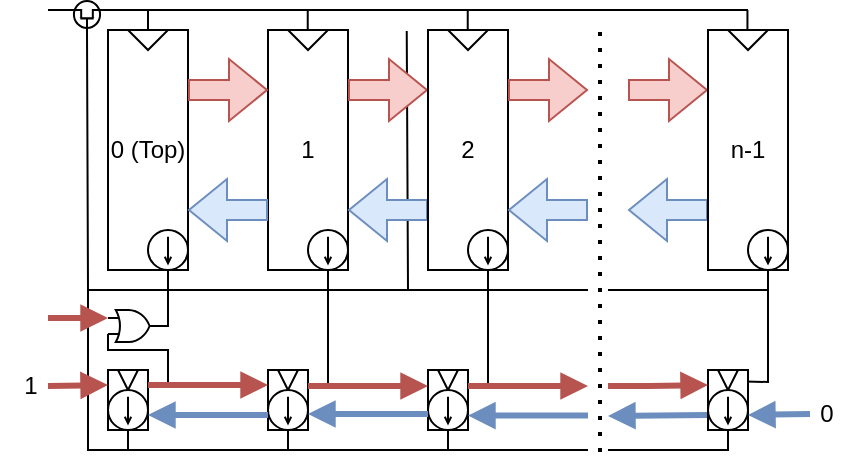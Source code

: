 <mxfile version="27.0.5">
  <diagram name="Page-1" id="yw7uzkfrFI3tsPfTm3u0">
    <mxGraphModel dx="698" dy="658" grid="1" gridSize="10" guides="1" tooltips="1" connect="1" arrows="1" fold="1" page="1" pageScale="1" pageWidth="850" pageHeight="1100" math="0" shadow="0">
      <root>
        <mxCell id="0" />
        <mxCell id="1" parent="0" />
        <mxCell id="SbQJvmoPVhkG7Eqfk1Kw-50" value="" style="endArrow=none;html=1;rounded=0;exitX=0.5;exitY=1;exitDx=0;exitDy=0;exitPerimeter=0;" parent="1" source="SbQJvmoPVhkG7Eqfk1Kw-49" edge="1">
          <mxGeometry width="50" height="50" relative="1" as="geometry">
            <mxPoint x="440" y="380" as="sourcePoint" />
            <mxPoint x="260" y="410" as="targetPoint" />
            <Array as="points">
              <mxPoint x="280" y="490" />
              <mxPoint x="260" y="490" />
            </Array>
          </mxGeometry>
        </mxCell>
        <mxCell id="SbQJvmoPVhkG7Eqfk1Kw-32" value="" style="endArrow=none;html=1;rounded=0;" parent="1" edge="1">
          <mxGeometry width="50" height="50" relative="1" as="geometry">
            <mxPoint x="300" y="410" as="sourcePoint" />
            <mxPoint x="420" y="410" as="targetPoint" />
            <Array as="points">
              <mxPoint x="340" y="410" />
            </Array>
          </mxGeometry>
        </mxCell>
        <mxCell id="SbQJvmoPVhkG7Eqfk1Kw-36" value="" style="endArrow=none;html=1;rounded=0;exitX=0;exitY=0.5;exitDx=0;exitDy=0;exitPerimeter=0;" parent="1" edge="1">
          <mxGeometry width="50" height="50" relative="1" as="geometry">
            <mxPoint x="419.37" y="280.5" as="sourcePoint" />
            <mxPoint x="510" y="410" as="targetPoint" />
            <Array as="points">
              <mxPoint x="420" y="410" />
            </Array>
          </mxGeometry>
        </mxCell>
        <mxCell id="SbQJvmoPVhkG7Eqfk1Kw-40" value="" style="endArrow=none;html=1;rounded=0;" parent="1" edge="1">
          <mxGeometry width="50" height="50" relative="1" as="geometry">
            <mxPoint x="520" y="410" as="sourcePoint" />
            <mxPoint x="600" y="410" as="targetPoint" />
            <Array as="points">
              <mxPoint x="560" y="410" />
            </Array>
          </mxGeometry>
        </mxCell>
        <mxCell id="SbQJvmoPVhkG7Eqfk1Kw-4" value="" style="endArrow=none;html=1;rounded=0;exitX=0.75;exitY=1;exitDx=0;exitDy=0;entryX=0.937;entryY=0.192;entryDx=0;entryDy=0;entryPerimeter=0;" parent="1" target="aNke-gL7oU3gdszmX9jL-92" edge="1">
          <mxGeometry width="50" height="50" relative="1" as="geometry">
            <mxPoint x="600" y="400" as="sourcePoint" />
            <mxPoint x="590" y="448" as="targetPoint" />
            <Array as="points">
              <mxPoint x="600" y="456" />
            </Array>
          </mxGeometry>
        </mxCell>
        <mxCell id="SbQJvmoPVhkG7Eqfk1Kw-16" value="" style="endArrow=none;html=1;rounded=0;exitX=0.5;exitY=1;exitDx=0;exitDy=0;exitPerimeter=0;" parent="1" edge="1">
          <mxGeometry width="50" height="50" relative="1" as="geometry">
            <mxPoint x="580" y="480" as="sourcePoint" />
            <mxPoint x="540" y="490" as="targetPoint" />
            <Array as="points">
              <mxPoint x="580" y="490" />
              <mxPoint x="520" y="490" />
            </Array>
          </mxGeometry>
        </mxCell>
        <mxCell id="SbQJvmoPVhkG7Eqfk1Kw-15" value="" style="endArrow=none;html=1;rounded=0;exitX=0.5;exitY=1;exitDx=0;exitDy=0;exitPerimeter=0;" parent="1" edge="1">
          <mxGeometry width="50" height="50" relative="1" as="geometry">
            <mxPoint x="440" y="480" as="sourcePoint" />
            <mxPoint x="360" y="490" as="targetPoint" />
            <Array as="points">
              <mxPoint x="440" y="490" />
              <mxPoint x="400" y="490" />
            </Array>
          </mxGeometry>
        </mxCell>
        <mxCell id="SbQJvmoPVhkG7Eqfk1Kw-14" value="" style="endArrow=none;html=1;rounded=0;exitX=0.5;exitY=1;exitDx=0;exitDy=0;exitPerimeter=0;" parent="1" source="SbQJvmoPVhkG7Eqfk1Kw-8" edge="1">
          <mxGeometry width="50" height="50" relative="1" as="geometry">
            <mxPoint x="350" y="420" as="sourcePoint" />
            <mxPoint x="280" y="490" as="targetPoint" />
            <Array as="points">
              <mxPoint x="360" y="490" />
              <mxPoint x="320" y="490" />
            </Array>
          </mxGeometry>
        </mxCell>
        <mxCell id="SbQJvmoPVhkG7Eqfk1Kw-3" value="" style="endArrow=none;html=1;rounded=0;exitX=0.75;exitY=1;exitDx=0;exitDy=0;entryX=1;entryY=0.25;entryDx=0;entryDy=0;" parent="1" target="aNke-gL7oU3gdszmX9jL-86" edge="1">
          <mxGeometry width="50" height="50" relative="1" as="geometry">
            <mxPoint x="460" y="400" as="sourcePoint" />
            <mxPoint x="450" y="448" as="targetPoint" />
            <Array as="points">
              <mxPoint x="460" y="458" />
            </Array>
          </mxGeometry>
        </mxCell>
        <mxCell id="aNke-gL7oU3gdszmX9jL-122" style="edgeStyle=orthogonalEdgeStyle;rounded=0;orthogonalLoop=1;jettySize=auto;html=1;endArrow=none;startFill=0;exitX=1;exitY=0.25;exitDx=0;exitDy=0;entryX=0;entryY=0.75;entryDx=0;entryDy=0;entryPerimeter=0;" parent="1" source="aNke-gL7oU3gdszmX9jL-39" target="aNke-gL7oU3gdszmX9jL-116" edge="1">
          <mxGeometry relative="1" as="geometry">
            <Array as="points">
              <mxPoint x="300" y="458" />
              <mxPoint x="300" y="440" />
              <mxPoint x="270" y="440" />
            </Array>
            <mxPoint x="290" y="460" as="sourcePoint" />
            <mxPoint x="260" y="440" as="targetPoint" />
          </mxGeometry>
        </mxCell>
        <mxCell id="aNke-gL7oU3gdszmX9jL-112" value="" style="endArrow=block;html=1;rounded=0;exitX=0;exitY=0.75;exitDx=0;exitDy=0;endFill=1;strokeWidth=3;fillColor=#dae8fc;strokeColor=#6c8ebf;" parent="1" source="aNke-gL7oU3gdszmX9jL-92" edge="1">
          <mxGeometry width="50" height="50" relative="1" as="geometry">
            <mxPoint x="600" y="472.93" as="sourcePoint" />
            <mxPoint x="520" y="473" as="targetPoint" />
          </mxGeometry>
        </mxCell>
        <mxCell id="aNke-gL7oU3gdszmX9jL-3" value="1" style="rounded=0;whiteSpace=wrap;html=1;" parent="1" vertex="1">
          <mxGeometry x="350" y="280" width="40" height="120" as="geometry" />
        </mxCell>
        <mxCell id="aNke-gL7oU3gdszmX9jL-9" value="" style="shape=flexArrow;endArrow=classic;html=1;rounded=0;entryX=1;entryY=0.75;entryDx=0;entryDy=0;exitX=0;exitY=0.75;exitDx=0;exitDy=0;fillColor=#dae8fc;strokeColor=#6c8ebf;" parent="1" source="aNke-gL7oU3gdszmX9jL-12" target="aNke-gL7oU3gdszmX9jL-3" edge="1">
          <mxGeometry width="50" height="50" relative="1" as="geometry">
            <mxPoint x="240" y="328" as="sourcePoint" />
            <mxPoint x="278" y="329" as="targetPoint" />
          </mxGeometry>
        </mxCell>
        <mxCell id="aNke-gL7oU3gdszmX9jL-12" value="" style="rounded=0;whiteSpace=wrap;html=1;" parent="1" vertex="1">
          <mxGeometry x="430" y="280" width="40" height="120" as="geometry" />
        </mxCell>
        <mxCell id="aNke-gL7oU3gdszmX9jL-13" value="" style="shape=flexArrow;endArrow=classic;html=1;rounded=0;entryX=0;entryY=0.25;entryDx=0;entryDy=0;fillColor=#f8cecc;strokeColor=#b85450;" parent="1" target="aNke-gL7oU3gdszmX9jL-12" edge="1">
          <mxGeometry width="50" height="50" relative="1" as="geometry">
            <mxPoint x="390" y="310" as="sourcePoint" />
            <mxPoint x="278" y="321" as="targetPoint" />
          </mxGeometry>
        </mxCell>
        <mxCell id="aNke-gL7oU3gdszmX9jL-16" value="&lt;span style=&quot;background-color: transparent; color: light-dark(rgb(0, 0, 0), rgb(255, 255, 255));&quot;&gt;0 (Top)&lt;/span&gt;" style="rounded=0;whiteSpace=wrap;html=1;" parent="1" vertex="1">
          <mxGeometry x="270" y="280" width="40" height="120" as="geometry" />
        </mxCell>
        <mxCell id="aNke-gL7oU3gdszmX9jL-17" value="" style="shape=flexArrow;endArrow=classic;html=1;rounded=0;entryX=1;entryY=0.75;entryDx=0;entryDy=0;exitX=0;exitY=0.75;exitDx=0;exitDy=0;fillColor=#dae8fc;strokeColor=#6c8ebf;" parent="1" target="aNke-gL7oU3gdszmX9jL-16" edge="1">
          <mxGeometry width="50" height="50" relative="1" as="geometry">
            <mxPoint x="350" y="370" as="sourcePoint" />
            <mxPoint x="198" y="329" as="targetPoint" />
          </mxGeometry>
        </mxCell>
        <mxCell id="aNke-gL7oU3gdszmX9jL-20" value="" style="shape=flexArrow;endArrow=classic;html=1;rounded=0;entryX=0;entryY=0.25;entryDx=0;entryDy=0;fillColor=#f8cecc;strokeColor=#b85450;" parent="1" edge="1">
          <mxGeometry width="50" height="50" relative="1" as="geometry">
            <mxPoint x="310" y="310" as="sourcePoint" />
            <mxPoint x="350" y="310" as="targetPoint" />
          </mxGeometry>
        </mxCell>
        <mxCell id="aNke-gL7oU3gdszmX9jL-26" value="2" style="rounded=0;whiteSpace=wrap;html=1;" parent="1" vertex="1">
          <mxGeometry x="430" y="280" width="40" height="120" as="geometry" />
        </mxCell>
        <mxCell id="aNke-gL7oU3gdszmX9jL-27" value="" style="shape=flexArrow;endArrow=classic;html=1;rounded=0;entryX=1;entryY=0.75;entryDx=0;entryDy=0;exitX=0;exitY=0.75;exitDx=0;exitDy=0;fillColor=#dae8fc;strokeColor=#6c8ebf;" parent="1" target="aNke-gL7oU3gdszmX9jL-26" edge="1">
          <mxGeometry width="50" height="50" relative="1" as="geometry">
            <mxPoint x="510" y="370" as="sourcePoint" />
            <mxPoint x="358" y="329" as="targetPoint" />
          </mxGeometry>
        </mxCell>
        <mxCell id="aNke-gL7oU3gdszmX9jL-30" value="" style="shape=flexArrow;endArrow=classic;html=1;rounded=0;entryX=0;entryY=0.25;entryDx=0;entryDy=0;fillColor=#f8cecc;strokeColor=#b85450;" parent="1" edge="1">
          <mxGeometry width="50" height="50" relative="1" as="geometry">
            <mxPoint x="470" y="310" as="sourcePoint" />
            <mxPoint x="510" y="310" as="targetPoint" />
          </mxGeometry>
        </mxCell>
        <mxCell id="aNke-gL7oU3gdszmX9jL-32" value="" style="endArrow=none;html=1;rounded=0;entryX=0.25;entryY=0;entryDx=0;entryDy=0;exitX=0.75;exitY=0;exitDx=0;exitDy=0;" parent="1" source="aNke-gL7oU3gdszmX9jL-16" target="aNke-gL7oU3gdszmX9jL-16" edge="1">
          <mxGeometry width="50" height="50" relative="1" as="geometry">
            <mxPoint x="360" y="450" as="sourcePoint" />
            <mxPoint x="410" y="400" as="targetPoint" />
            <Array as="points">
              <mxPoint x="290" y="290" />
            </Array>
          </mxGeometry>
        </mxCell>
        <mxCell id="aNke-gL7oU3gdszmX9jL-34" value="" style="endArrow=none;html=1;rounded=0;entryX=0.25;entryY=0;entryDx=0;entryDy=0;exitX=0.75;exitY=0;exitDx=0;exitDy=0;" parent="1" edge="1">
          <mxGeometry width="50" height="50" relative="1" as="geometry">
            <mxPoint x="380" y="280" as="sourcePoint" />
            <mxPoint x="360" y="280" as="targetPoint" />
            <Array as="points">
              <mxPoint x="370" y="290" />
            </Array>
          </mxGeometry>
        </mxCell>
        <mxCell id="aNke-gL7oU3gdszmX9jL-35" value="" style="endArrow=none;html=1;rounded=0;entryX=0.25;entryY=0;entryDx=0;entryDy=0;exitX=0.75;exitY=0;exitDx=0;exitDy=0;" parent="1" edge="1">
          <mxGeometry width="50" height="50" relative="1" as="geometry">
            <mxPoint x="460" y="280" as="sourcePoint" />
            <mxPoint x="440" y="280" as="targetPoint" />
            <Array as="points">
              <mxPoint x="450" y="290" />
            </Array>
          </mxGeometry>
        </mxCell>
        <mxCell id="aNke-gL7oU3gdszmX9jL-47" value="" style="group" parent="1" vertex="1" connectable="0">
          <mxGeometry x="270" y="450" width="20" height="30" as="geometry" />
        </mxCell>
        <mxCell id="aNke-gL7oU3gdszmX9jL-39" value="" style="rounded=0;whiteSpace=wrap;html=1;" parent="aNke-gL7oU3gdszmX9jL-47" vertex="1">
          <mxGeometry width="20" height="30" as="geometry" />
        </mxCell>
        <mxCell id="aNke-gL7oU3gdszmX9jL-40" value="" style="endArrow=none;html=1;rounded=0;entryX=0.25;entryY=0;entryDx=0;entryDy=0;exitX=0.75;exitY=0;exitDx=0;exitDy=0;" parent="aNke-gL7oU3gdszmX9jL-47" edge="1">
          <mxGeometry width="50" height="50" relative="1" as="geometry">
            <mxPoint x="15" as="sourcePoint" />
            <mxPoint x="5" as="targetPoint" />
            <Array as="points">
              <mxPoint x="10" y="10" />
            </Array>
          </mxGeometry>
        </mxCell>
        <mxCell id="SbQJvmoPVhkG7Eqfk1Kw-49" value="" style="pointerEvents=1;verticalLabelPosition=bottom;shadow=0;dashed=0;align=center;html=1;verticalAlign=top;shape=mxgraph.electrical.signal_sources.source;aspect=fixed;points=[[0.5,0,0],[1,0.5,0],[0.5,1,0],[0,0.5,0]];elSignalType=dc2;" parent="aNke-gL7oU3gdszmX9jL-47" vertex="1">
          <mxGeometry y="10" width="20" height="20" as="geometry" />
        </mxCell>
        <mxCell id="aNke-gL7oU3gdszmX9jL-57" value="" style="shape=flexArrow;endArrow=classic;html=1;rounded=0;entryX=1;entryY=0.75;entryDx=0;entryDy=0;exitX=0;exitY=0.75;exitDx=0;exitDy=0;fillColor=#dae8fc;strokeColor=#6c8ebf;" parent="1" source="aNke-gL7oU3gdszmX9jL-59" edge="1">
          <mxGeometry width="50" height="50" relative="1" as="geometry">
            <mxPoint x="380" y="328" as="sourcePoint" />
            <mxPoint x="530" y="370" as="targetPoint" />
          </mxGeometry>
        </mxCell>
        <mxCell id="aNke-gL7oU3gdszmX9jL-59" value="" style="rounded=0;whiteSpace=wrap;html=1;" parent="1" vertex="1">
          <mxGeometry x="570" y="280" width="40" height="120" as="geometry" />
        </mxCell>
        <mxCell id="aNke-gL7oU3gdszmX9jL-60" value="" style="shape=flexArrow;endArrow=classic;html=1;rounded=0;entryX=0;entryY=0.25;entryDx=0;entryDy=0;fillColor=#f8cecc;strokeColor=#b85450;" parent="1" target="aNke-gL7oU3gdszmX9jL-59" edge="1">
          <mxGeometry width="50" height="50" relative="1" as="geometry">
            <mxPoint x="530" y="310" as="sourcePoint" />
            <mxPoint x="418" y="321" as="targetPoint" />
          </mxGeometry>
        </mxCell>
        <mxCell id="aNke-gL7oU3gdszmX9jL-62" value="n-1" style="rounded=0;whiteSpace=wrap;html=1;" parent="1" vertex="1">
          <mxGeometry x="570" y="280" width="40" height="120" as="geometry" />
        </mxCell>
        <mxCell id="aNke-gL7oU3gdszmX9jL-67" value="" style="endArrow=none;html=1;rounded=0;entryX=0.25;entryY=0;entryDx=0;entryDy=0;exitX=0.75;exitY=0;exitDx=0;exitDy=0;" parent="1" edge="1">
          <mxGeometry width="50" height="50" relative="1" as="geometry">
            <mxPoint x="600" y="280" as="sourcePoint" />
            <mxPoint x="580" y="280" as="targetPoint" />
            <Array as="points">
              <mxPoint x="590" y="290" />
            </Array>
          </mxGeometry>
        </mxCell>
        <mxCell id="aNke-gL7oU3gdszmX9jL-79" value="" style="group" parent="1" vertex="1" connectable="0">
          <mxGeometry x="350" y="450" width="20" height="30" as="geometry" />
        </mxCell>
        <mxCell id="aNke-gL7oU3gdszmX9jL-80" value="" style="rounded=0;whiteSpace=wrap;html=1;" parent="aNke-gL7oU3gdszmX9jL-79" vertex="1">
          <mxGeometry width="20" height="30" as="geometry" />
        </mxCell>
        <mxCell id="aNke-gL7oU3gdszmX9jL-81" value="" style="endArrow=none;html=1;rounded=0;entryX=0.25;entryY=0;entryDx=0;entryDy=0;exitX=0.75;exitY=0;exitDx=0;exitDy=0;" parent="aNke-gL7oU3gdszmX9jL-79" edge="1">
          <mxGeometry width="50" height="50" relative="1" as="geometry">
            <mxPoint x="15" as="sourcePoint" />
            <mxPoint x="5" as="targetPoint" />
            <Array as="points">
              <mxPoint x="10" y="10" />
            </Array>
          </mxGeometry>
        </mxCell>
        <mxCell id="SbQJvmoPVhkG7Eqfk1Kw-8" value="" style="pointerEvents=1;verticalLabelPosition=bottom;shadow=0;dashed=0;align=center;html=1;verticalAlign=top;shape=mxgraph.electrical.signal_sources.source;aspect=fixed;points=[[0.5,0,0],[1,0.5,0],[0.5,1,0],[0,0.5,0]];elSignalType=dc2;" parent="aNke-gL7oU3gdszmX9jL-79" vertex="1">
          <mxGeometry y="10" width="20" height="20" as="geometry" />
        </mxCell>
        <mxCell id="aNke-gL7oU3gdszmX9jL-82" value="" style="endArrow=none;html=1;rounded=0;exitX=0.75;exitY=1;exitDx=0;exitDy=0;entryX=1;entryY=0.25;entryDx=0;entryDy=0;" parent="1" source="aNke-gL7oU3gdszmX9jL-3" target="aNke-gL7oU3gdszmX9jL-80" edge="1">
          <mxGeometry width="50" height="50" relative="1" as="geometry">
            <mxPoint x="390" y="383" as="sourcePoint" />
            <mxPoint x="390" y="450" as="targetPoint" />
            <Array as="points">
              <mxPoint x="380" y="458" />
            </Array>
          </mxGeometry>
        </mxCell>
        <mxCell id="aNke-gL7oU3gdszmX9jL-85" value="" style="group" parent="1" vertex="1" connectable="0">
          <mxGeometry x="430" y="450" width="20" height="30" as="geometry" />
        </mxCell>
        <mxCell id="aNke-gL7oU3gdszmX9jL-86" value="" style="rounded=0;whiteSpace=wrap;html=1;" parent="aNke-gL7oU3gdszmX9jL-85" vertex="1">
          <mxGeometry width="20" height="30" as="geometry" />
        </mxCell>
        <mxCell id="aNke-gL7oU3gdszmX9jL-87" value="" style="endArrow=none;html=1;rounded=0;entryX=0.25;entryY=0;entryDx=0;entryDy=0;exitX=0.75;exitY=0;exitDx=0;exitDy=0;" parent="aNke-gL7oU3gdszmX9jL-85" edge="1">
          <mxGeometry width="50" height="50" relative="1" as="geometry">
            <mxPoint x="15" as="sourcePoint" />
            <mxPoint x="5" as="targetPoint" />
            <Array as="points">
              <mxPoint x="10" y="10" />
            </Array>
          </mxGeometry>
        </mxCell>
        <mxCell id="SbQJvmoPVhkG7Eqfk1Kw-12" value="" style="pointerEvents=1;verticalLabelPosition=bottom;shadow=0;dashed=0;align=center;html=1;verticalAlign=top;shape=mxgraph.electrical.signal_sources.source;aspect=fixed;points=[[0.5,0,0],[1,0.5,0],[0.5,1,0],[0,0.5,0]];elSignalType=dc2;" parent="aNke-gL7oU3gdszmX9jL-85" vertex="1">
          <mxGeometry y="10" width="20" height="20" as="geometry" />
        </mxCell>
        <mxCell id="aNke-gL7oU3gdszmX9jL-91" value="" style="group" parent="1" vertex="1" connectable="0">
          <mxGeometry x="570" y="450" width="20" height="30" as="geometry" />
        </mxCell>
        <mxCell id="aNke-gL7oU3gdszmX9jL-92" value="" style="rounded=0;whiteSpace=wrap;html=1;" parent="aNke-gL7oU3gdszmX9jL-91" vertex="1">
          <mxGeometry width="20" height="30" as="geometry" />
        </mxCell>
        <mxCell id="aNke-gL7oU3gdszmX9jL-93" value="" style="endArrow=none;html=1;rounded=0;entryX=0.25;entryY=0;entryDx=0;entryDy=0;exitX=0.75;exitY=0;exitDx=0;exitDy=0;" parent="aNke-gL7oU3gdszmX9jL-91" edge="1">
          <mxGeometry width="50" height="50" relative="1" as="geometry">
            <mxPoint x="15" as="sourcePoint" />
            <mxPoint x="5" as="targetPoint" />
            <Array as="points">
              <mxPoint x="10" y="10" />
            </Array>
          </mxGeometry>
        </mxCell>
        <mxCell id="SbQJvmoPVhkG7Eqfk1Kw-13" value="" style="pointerEvents=1;verticalLabelPosition=bottom;shadow=0;dashed=0;align=center;html=1;verticalAlign=top;shape=mxgraph.electrical.signal_sources.source;aspect=fixed;points=[[0.5,0,0],[1,0.5,0],[0.5,1,0],[0,0.5,0]];elSignalType=dc2;" parent="aNke-gL7oU3gdszmX9jL-91" vertex="1">
          <mxGeometry y="10" width="20" height="20" as="geometry" />
        </mxCell>
        <mxCell id="aNke-gL7oU3gdszmX9jL-98" value="" style="endArrow=none;dashed=1;html=1;dashPattern=1 3;strokeWidth=2;rounded=0;" parent="1" edge="1">
          <mxGeometry width="50" height="50" relative="1" as="geometry">
            <mxPoint x="516" y="491" as="sourcePoint" />
            <mxPoint x="516" y="276" as="targetPoint" />
          </mxGeometry>
        </mxCell>
        <mxCell id="aNke-gL7oU3gdszmX9jL-101" value="0" style="text;html=1;align=center;verticalAlign=middle;resizable=0;points=[];autosize=1;strokeColor=none;fillColor=none;" parent="1" vertex="1">
          <mxGeometry x="614" y="457" width="30" height="30" as="geometry" />
        </mxCell>
        <mxCell id="aNke-gL7oU3gdszmX9jL-102" value="" style="endArrow=block;html=1;rounded=0;exitX=1;exitY=0.25;exitDx=0;exitDy=0;entryX=0;entryY=0.25;entryDx=0;entryDy=0;endFill=1;strokeWidth=3;fillColor=#f8cecc;strokeColor=#b85450;" parent="1" source="aNke-gL7oU3gdszmX9jL-39" target="aNke-gL7oU3gdszmX9jL-80" edge="1">
          <mxGeometry width="50" height="50" relative="1" as="geometry">
            <mxPoint x="490" y="270" as="sourcePoint" />
            <mxPoint x="540" y="220" as="targetPoint" />
            <Array as="points" />
          </mxGeometry>
        </mxCell>
        <mxCell id="aNke-gL7oU3gdszmX9jL-103" value="" style="endArrow=block;html=1;rounded=0;exitX=1;exitY=0.25;exitDx=0;exitDy=0;entryX=0;entryY=0.25;entryDx=0;entryDy=0;endFill=1;strokeWidth=3;fillColor=#f8cecc;strokeColor=#b85450;" parent="1" edge="1">
          <mxGeometry width="50" height="50" relative="1" as="geometry">
            <mxPoint x="370" y="458" as="sourcePoint" />
            <mxPoint x="430" y="458" as="targetPoint" />
          </mxGeometry>
        </mxCell>
        <mxCell id="aNke-gL7oU3gdszmX9jL-104" value="" style="endArrow=block;html=1;rounded=0;exitX=1;exitY=0.25;exitDx=0;exitDy=0;entryX=0;entryY=0.25;entryDx=0;entryDy=0;endFill=1;strokeWidth=3;fillColor=#f8cecc;strokeColor=#b85450;" parent="1" edge="1">
          <mxGeometry width="50" height="50" relative="1" as="geometry">
            <mxPoint x="450" y="458" as="sourcePoint" />
            <mxPoint x="510" y="458" as="targetPoint" />
          </mxGeometry>
        </mxCell>
        <mxCell id="aNke-gL7oU3gdszmX9jL-107" value="" style="endArrow=block;html=1;rounded=0;entryX=0;entryY=0.25;entryDx=0;entryDy=0;endFill=1;strokeWidth=3;fillColor=#f8cecc;strokeColor=#b85450;" parent="1" target="aNke-gL7oU3gdszmX9jL-92" edge="1">
          <mxGeometry width="50" height="50" relative="1" as="geometry">
            <mxPoint x="520" y="458" as="sourcePoint" />
            <mxPoint x="600" y="458" as="targetPoint" />
            <Array as="points">
              <mxPoint x="540" y="458" />
            </Array>
          </mxGeometry>
        </mxCell>
        <mxCell id="aNke-gL7oU3gdszmX9jL-108" value="" style="endArrow=block;html=1;rounded=0;exitX=0;exitY=0.75;exitDx=0;exitDy=0;entryX=1;entryY=0.75;entryDx=0;entryDy=0;endFill=1;strokeWidth=3;fillColor=#dae8fc;strokeColor=#6c8ebf;" parent="1" source="aNke-gL7oU3gdszmX9jL-80" target="aNke-gL7oU3gdszmX9jL-39" edge="1">
          <mxGeometry width="50" height="50" relative="1" as="geometry">
            <mxPoint x="300" y="467" as="sourcePoint" />
            <mxPoint x="360" y="467" as="targetPoint" />
          </mxGeometry>
        </mxCell>
        <mxCell id="aNke-gL7oU3gdszmX9jL-109" value="" style="endArrow=block;html=1;rounded=0;exitX=0;exitY=0.75;exitDx=0;exitDy=0;entryX=1;entryY=0.75;entryDx=0;entryDy=0;endFill=1;strokeWidth=3;fillColor=#dae8fc;strokeColor=#6c8ebf;" parent="1" edge="1">
          <mxGeometry width="50" height="50" relative="1" as="geometry">
            <mxPoint x="430" y="472" as="sourcePoint" />
            <mxPoint x="370" y="472" as="targetPoint" />
          </mxGeometry>
        </mxCell>
        <mxCell id="aNke-gL7oU3gdszmX9jL-110" value="" style="endArrow=block;html=1;rounded=0;exitX=0;exitY=0.75;exitDx=0;exitDy=0;entryX=1;entryY=0.75;entryDx=0;entryDy=0;endFill=1;strokeWidth=3;fillColor=#dae8fc;strokeColor=#6c8ebf;" parent="1" edge="1">
          <mxGeometry width="50" height="50" relative="1" as="geometry">
            <mxPoint x="510" y="472.8" as="sourcePoint" />
            <mxPoint x="450" y="472.8" as="targetPoint" />
          </mxGeometry>
        </mxCell>
        <mxCell id="aNke-gL7oU3gdszmX9jL-113" value="" style="endArrow=block;html=1;rounded=0;endFill=1;strokeWidth=3;fillColor=#dae8fc;strokeColor=#6c8ebf;entryX=1;entryY=0.75;entryDx=0;entryDy=0;" parent="1" target="aNke-gL7oU3gdszmX9jL-92" edge="1">
          <mxGeometry width="50" height="50" relative="1" as="geometry">
            <mxPoint x="621" y="472" as="sourcePoint" />
            <mxPoint x="590" y="472.93" as="targetPoint" />
          </mxGeometry>
        </mxCell>
        <mxCell id="aNke-gL7oU3gdszmX9jL-114" value="" style="endArrow=block;html=1;rounded=0;entryX=0;entryY=0.25;entryDx=0;entryDy=0;endFill=1;strokeWidth=3;fillColor=#f8cecc;strokeColor=#b85450;" parent="1" target="aNke-gL7oU3gdszmX9jL-39" edge="1">
          <mxGeometry width="50" height="50" relative="1" as="geometry">
            <mxPoint x="240" y="458" as="sourcePoint" />
            <mxPoint x="270" y="458" as="targetPoint" />
          </mxGeometry>
        </mxCell>
        <mxCell id="aNke-gL7oU3gdszmX9jL-116" value="" style="verticalLabelPosition=bottom;shadow=0;dashed=0;align=center;html=1;verticalAlign=top;shape=mxgraph.electrical.logic_gates.logic_gate;operation=or;" parent="1" vertex="1">
          <mxGeometry x="270" y="420" width="26" height="16" as="geometry" />
        </mxCell>
        <mxCell id="SbQJvmoPVhkG7Eqfk1Kw-1" value="" style="endArrow=block;html=1;rounded=0;entryX=0;entryY=0.25;entryDx=0;entryDy=0;endFill=1;strokeWidth=3;fillColor=#f8cecc;strokeColor=#b85450;entryPerimeter=0;" parent="1" target="aNke-gL7oU3gdszmX9jL-116" edge="1">
          <mxGeometry width="50" height="50" relative="1" as="geometry">
            <mxPoint x="240" y="424" as="sourcePoint" />
            <mxPoint x="264" y="410" as="targetPoint" />
          </mxGeometry>
        </mxCell>
        <mxCell id="SbQJvmoPVhkG7Eqfk1Kw-2" value="" style="endArrow=none;html=1;rounded=0;entryX=0.75;entryY=1;entryDx=0;entryDy=0;exitX=1;exitY=0.5;exitDx=0;exitDy=0;exitPerimeter=0;" parent="1" source="aNke-gL7oU3gdszmX9jL-116" target="aNke-gL7oU3gdszmX9jL-16" edge="1">
          <mxGeometry width="50" height="50" relative="1" as="geometry">
            <mxPoint x="300" y="420" as="sourcePoint" />
            <mxPoint x="380" y="360" as="targetPoint" />
            <Array as="points">
              <mxPoint x="300" y="428" />
            </Array>
          </mxGeometry>
        </mxCell>
        <mxCell id="SbQJvmoPVhkG7Eqfk1Kw-5" value="1" style="text;html=1;align=center;verticalAlign=middle;resizable=0;points=[];autosize=1;strokeColor=none;fillColor=none;" parent="1" vertex="1">
          <mxGeometry x="216" y="443" width="30" height="30" as="geometry" />
        </mxCell>
        <mxCell id="SbQJvmoPVhkG7Eqfk1Kw-9" value="" style="pointerEvents=1;verticalLabelPosition=bottom;shadow=0;dashed=0;align=center;html=1;verticalAlign=top;shape=mxgraph.electrical.signal_sources.source;aspect=fixed;points=[[0.5,0,0],[1,0.5,0],[0.5,1,0],[0,0.5,0]];elSignalType=dc2;" parent="1" vertex="1">
          <mxGeometry x="370" y="380" width="20" height="20" as="geometry" />
        </mxCell>
        <mxCell id="SbQJvmoPVhkG7Eqfk1Kw-10" value="" style="pointerEvents=1;verticalLabelPosition=bottom;shadow=0;dashed=0;align=center;html=1;verticalAlign=top;shape=mxgraph.electrical.signal_sources.source;aspect=fixed;points=[[0.5,0,0],[1,0.5,0],[0.5,1,0],[0,0.5,0]];elSignalType=dc2;" parent="1" vertex="1">
          <mxGeometry x="450" y="380" width="20" height="20" as="geometry" />
        </mxCell>
        <mxCell id="SbQJvmoPVhkG7Eqfk1Kw-11" value="" style="pointerEvents=1;verticalLabelPosition=bottom;shadow=0;dashed=0;align=center;html=1;verticalAlign=top;shape=mxgraph.electrical.signal_sources.source;aspect=fixed;points=[[0.5,0,0],[1,0.5,0],[0.5,1,0],[0,0.5,0]];elSignalType=dc2;" parent="1" vertex="1">
          <mxGeometry x="590" y="380" width="20" height="20" as="geometry" />
        </mxCell>
        <mxCell id="SbQJvmoPVhkG7Eqfk1Kw-17" value="" style="pointerEvents=1;verticalLabelPosition=bottom;shadow=0;dashed=0;align=center;html=1;verticalAlign=top;shape=mxgraph.electrical.signal_sources.source;aspect=fixed;points=[[0.5,0,0],[1,0.5,0],[0.5,1,0],[0,0.5,0]];elSignalType=dc2;" parent="1" vertex="1">
          <mxGeometry x="290" y="380" width="20" height="20" as="geometry" />
        </mxCell>
        <mxCell id="SbQJvmoPVhkG7Eqfk1Kw-22" value="" style="verticalLabelPosition=bottom;shadow=0;dashed=0;align=center;html=1;verticalAlign=top;shape=mxgraph.electrical.mosfets1.mosfet_n_no_bulk;rotation=-90;" parent="1" vertex="1">
          <mxGeometry x="252" y="265" width="15" height="16" as="geometry" />
        </mxCell>
        <mxCell id="SbQJvmoPVhkG7Eqfk1Kw-23" value="" style="endArrow=none;html=1;rounded=0;exitX=0.7;exitY=1;exitDx=0;exitDy=0;exitPerimeter=0;" parent="1" source="SbQJvmoPVhkG7Eqfk1Kw-22" edge="1">
          <mxGeometry width="50" height="50" relative="1" as="geometry">
            <mxPoint x="360" y="330" as="sourcePoint" />
            <mxPoint x="330" y="270" as="targetPoint" />
          </mxGeometry>
        </mxCell>
        <mxCell id="SbQJvmoPVhkG7Eqfk1Kw-24" value="" style="endArrow=none;html=1;rounded=0;exitX=0.5;exitY=0;exitDx=0;exitDy=0;" parent="1" source="aNke-gL7oU3gdszmX9jL-16" edge="1">
          <mxGeometry width="50" height="50" relative="1" as="geometry">
            <mxPoint x="360" y="330" as="sourcePoint" />
            <mxPoint x="290" y="270" as="targetPoint" />
          </mxGeometry>
        </mxCell>
        <mxCell id="SbQJvmoPVhkG7Eqfk1Kw-28" value="" style="endArrow=none;html=1;rounded=0;exitX=0;exitY=0.5;exitDx=0;exitDy=0;exitPerimeter=0;" parent="1" source="SbQJvmoPVhkG7Eqfk1Kw-22" edge="1">
          <mxGeometry width="50" height="50" relative="1" as="geometry">
            <mxPoint x="360" y="330" as="sourcePoint" />
            <mxPoint x="300" y="410" as="targetPoint" />
            <Array as="points">
              <mxPoint x="260" y="410" />
            </Array>
          </mxGeometry>
        </mxCell>
        <mxCell id="SbQJvmoPVhkG7Eqfk1Kw-29" value="" style="endArrow=none;html=1;rounded=0;entryX=0.7;entryY=0;entryDx=0;entryDy=0;entryPerimeter=0;" parent="1" target="SbQJvmoPVhkG7Eqfk1Kw-22" edge="1">
          <mxGeometry width="50" height="50" relative="1" as="geometry">
            <mxPoint x="240" y="270" as="sourcePoint" />
            <mxPoint x="360" y="330" as="targetPoint" />
          </mxGeometry>
        </mxCell>
        <mxCell id="SbQJvmoPVhkG7Eqfk1Kw-31" value="" style="endArrow=none;html=1;rounded=0;exitX=0.5;exitY=0;exitDx=0;exitDy=0;" parent="1" edge="1">
          <mxGeometry width="50" height="50" relative="1" as="geometry">
            <mxPoint x="369.87" y="280" as="sourcePoint" />
            <mxPoint x="369.87" y="270" as="targetPoint" />
          </mxGeometry>
        </mxCell>
        <mxCell id="SbQJvmoPVhkG7Eqfk1Kw-33" value="" style="endArrow=none;html=1;rounded=0;entryX=0.7;entryY=0;entryDx=0;entryDy=0;entryPerimeter=0;" parent="1" edge="1">
          <mxGeometry width="50" height="50" relative="1" as="geometry">
            <mxPoint x="319.87" y="270" as="sourcePoint" />
            <mxPoint x="331.37" y="270.0" as="targetPoint" />
          </mxGeometry>
        </mxCell>
        <mxCell id="SbQJvmoPVhkG7Eqfk1Kw-35" value="" style="endArrow=none;html=1;rounded=0;exitX=0.5;exitY=0;exitDx=0;exitDy=0;" parent="1" edge="1">
          <mxGeometry width="50" height="50" relative="1" as="geometry">
            <mxPoint x="449.87" y="280" as="sourcePoint" />
            <mxPoint x="449.87" y="270" as="targetPoint" />
          </mxGeometry>
        </mxCell>
        <mxCell id="SbQJvmoPVhkG7Eqfk1Kw-39" value="" style="endArrow=none;html=1;rounded=0;exitX=0.5;exitY=0;exitDx=0;exitDy=0;" parent="1" edge="1">
          <mxGeometry width="50" height="50" relative="1" as="geometry">
            <mxPoint x="589.72" y="280" as="sourcePoint" />
            <mxPoint x="589.72" y="270" as="targetPoint" />
          </mxGeometry>
        </mxCell>
        <mxCell id="SbQJvmoPVhkG7Eqfk1Kw-42" value="" style="endArrow=none;html=1;rounded=0;" parent="1" edge="1">
          <mxGeometry width="50" height="50" relative="1" as="geometry">
            <mxPoint x="590" y="270" as="sourcePoint" />
            <mxPoint x="330" y="270" as="targetPoint" />
          </mxGeometry>
        </mxCell>
        <mxCell id="YHrZ5elDimDZUrEjEOLa-1" value="" style="endArrow=none;html=1;rounded=0;" edge="1" parent="1">
          <mxGeometry width="50" height="50" relative="1" as="geometry">
            <mxPoint x="440" y="490" as="sourcePoint" />
            <mxPoint x="510" y="490" as="targetPoint" />
          </mxGeometry>
        </mxCell>
      </root>
    </mxGraphModel>
  </diagram>
</mxfile>
